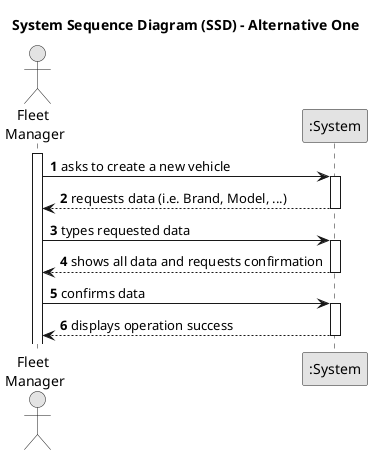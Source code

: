 @startuml
skinparam monochrome true
skinparam packageStyle rectangle
skinparam shadowing false

title System Sequence Diagram (SSD) - Alternative One

autonumber

actor "Fleet \nManager" as Employee
participant ":System" as System

activate Employee

    Employee -> System : asks to create a new vehicle
    activate System

        System --> Employee : requests data (i.e. Brand, Model, ...)
    deactivate System

    Employee -> System : types requested data
    activate System

        System --> Employee : shows all data and requests confirmation
    deactivate System

    Employee -> System : confirms data
    activate System

        System --> Employee : displays operation success
    deactivate System

@enduml